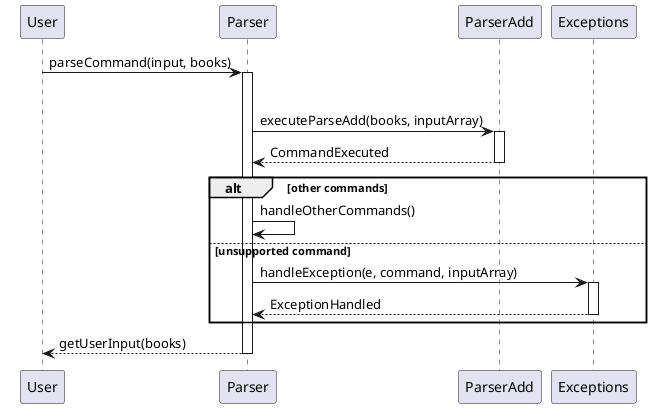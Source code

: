 @startuml

User -> Parser : parseCommand(input, books)
activate Parser

alt input is ADD_COMMAND
    Parser -> ParserAdd : executeParseAdd(books, inputArray)
    activate ParserAdd
    ParserAdd --> Parser : CommandExecuted
    deactivate ParserAdd
alt other commands
    Parser -> Parser : handleOtherCommands()
else unsupported command
    Parser -> Exceptions : handleException(e, command, inputArray)
    activate Exceptions
    Exceptions --> Parser : ExceptionHandled
    deactivate Exceptions
end

Parser --> User : getUserInput(books)
deactivate Parser
@enduml
